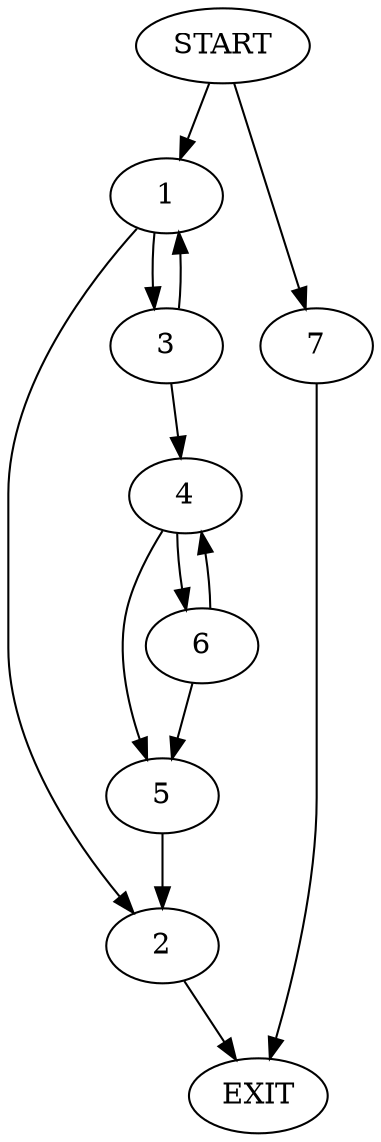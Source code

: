 digraph {
0 [label="START"]
8 [label="EXIT"]
0 -> 1
1 -> 2
1 -> 3
2 -> 8
3 -> 4
3 -> 1
4 -> 5
4 -> 6
5 -> 2
6 -> 4
6 -> 5
0 -> 7
7 -> 8
}
